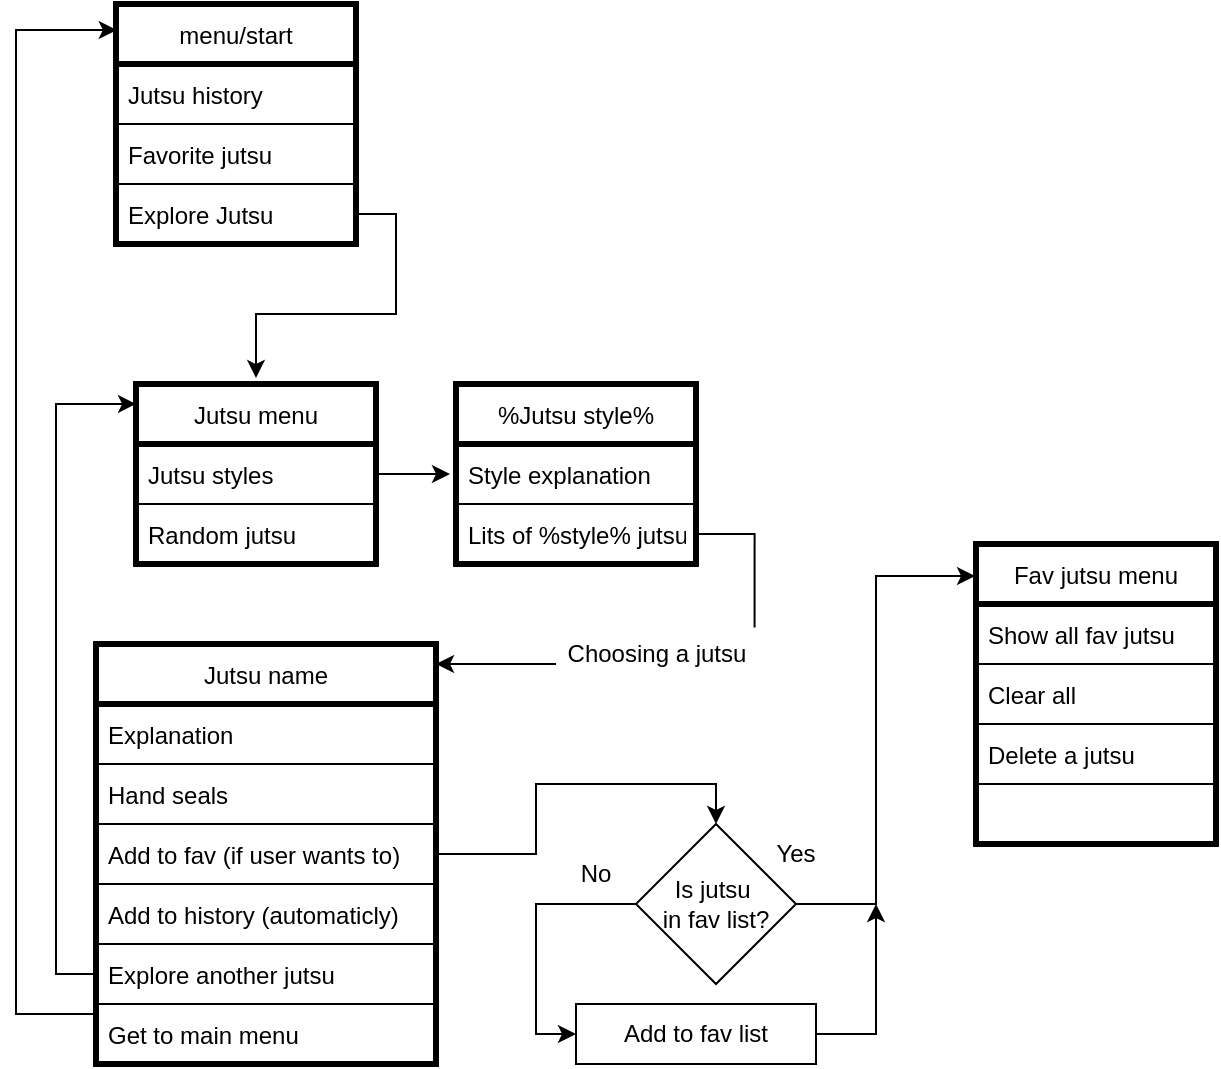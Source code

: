 <mxfile version="18.0.5" type="github">
  <diagram id="U3MrBjE8-kMof_1osqsS" name="Page-1">
    <mxGraphModel dx="1069" dy="632" grid="1" gridSize="10" guides="1" tooltips="1" connect="1" arrows="1" fold="1" page="1" pageScale="1" pageWidth="827" pageHeight="1169" math="0" shadow="0">
      <root>
        <mxCell id="0" />
        <mxCell id="1" parent="0" />
        <mxCell id="c3NKIqUfqil0ogxzN9lb-2" value="menu/start" style="swimlane;fontStyle=0;childLayout=stackLayout;horizontal=1;startSize=30;horizontalStack=0;resizeParent=1;resizeParentMax=0;resizeLast=0;collapsible=1;marginBottom=0;gradientColor=none;gradientDirection=east;fillColor=default;perimeterSpacing=3;strokeWidth=3;" vertex="1" parent="1">
          <mxGeometry x="160" y="30" width="120" height="120" as="geometry" />
        </mxCell>
        <mxCell id="c3NKIqUfqil0ogxzN9lb-4" value="Jutsu history" style="text;strokeColor=default;fillColor=none;align=left;verticalAlign=middle;spacingLeft=4;spacingRight=4;overflow=hidden;points=[[0,0.5],[1,0.5]];portConstraint=eastwest;rotatable=0;strokeWidth=1;" vertex="1" parent="c3NKIqUfqil0ogxzN9lb-2">
          <mxGeometry y="30" width="120" height="30" as="geometry" />
        </mxCell>
        <mxCell id="c3NKIqUfqil0ogxzN9lb-3" value="Favorite jutsu" style="text;strokeColor=default;fillColor=none;align=left;verticalAlign=middle;spacingLeft=4;spacingRight=4;overflow=hidden;points=[[0,0.5],[1,0.5]];portConstraint=eastwest;rotatable=0;" vertex="1" parent="c3NKIqUfqil0ogxzN9lb-2">
          <mxGeometry y="60" width="120" height="30" as="geometry" />
        </mxCell>
        <mxCell id="c3NKIqUfqil0ogxzN9lb-5" value="Explore Jutsu" style="text;strokeColor=none;fillColor=none;align=left;verticalAlign=middle;spacingLeft=4;spacingRight=4;overflow=hidden;points=[[0,0.5],[1,0.5]];portConstraint=eastwest;rotatable=0;" vertex="1" parent="c3NKIqUfqil0ogxzN9lb-2">
          <mxGeometry y="90" width="120" height="30" as="geometry" />
        </mxCell>
        <mxCell id="c3NKIqUfqil0ogxzN9lb-11" value="Jutsu menu" style="swimlane;fontStyle=0;childLayout=stackLayout;horizontal=1;startSize=30;horizontalStack=0;resizeParent=1;resizeParentMax=0;resizeLast=0;collapsible=1;marginBottom=0;gradientColor=none;gradientDirection=east;fillColor=default;perimeterSpacing=3;strokeWidth=3;" vertex="1" parent="1">
          <mxGeometry x="170" y="220" width="120" height="90" as="geometry" />
        </mxCell>
        <mxCell id="c3NKIqUfqil0ogxzN9lb-12" value="Jutsu styles" style="text;strokeColor=none;fillColor=none;align=left;verticalAlign=middle;spacingLeft=4;spacingRight=4;overflow=hidden;points=[[0,0.5],[1,0.5]];portConstraint=eastwest;rotatable=0;" vertex="1" parent="c3NKIqUfqil0ogxzN9lb-11">
          <mxGeometry y="30" width="120" height="30" as="geometry" />
        </mxCell>
        <mxCell id="c3NKIqUfqil0ogxzN9lb-13" value="Random jutsu" style="text;strokeColor=default;fillColor=none;align=left;verticalAlign=middle;spacingLeft=4;spacingRight=4;overflow=hidden;points=[[0,0.5],[1,0.5]];portConstraint=eastwest;rotatable=0;strokeWidth=1;" vertex="1" parent="c3NKIqUfqil0ogxzN9lb-11">
          <mxGeometry y="60" width="120" height="30" as="geometry" />
        </mxCell>
        <mxCell id="c3NKIqUfqil0ogxzN9lb-15" style="edgeStyle=orthogonalEdgeStyle;rounded=0;orthogonalLoop=1;jettySize=auto;html=1;entryX=0.5;entryY=0;entryDx=0;entryDy=0;" edge="1" parent="1" source="c3NKIqUfqil0ogxzN9lb-5" target="c3NKIqUfqil0ogxzN9lb-11">
          <mxGeometry relative="1" as="geometry" />
        </mxCell>
        <mxCell id="c3NKIqUfqil0ogxzN9lb-16" value="%Jutsu style%" style="swimlane;fontStyle=0;childLayout=stackLayout;horizontal=1;startSize=30;horizontalStack=0;resizeParent=1;resizeParentMax=0;resizeLast=0;collapsible=1;marginBottom=0;gradientColor=none;gradientDirection=east;fillColor=default;perimeterSpacing=3;strokeWidth=3;" vertex="1" parent="1">
          <mxGeometry x="330" y="220" width="120" height="90" as="geometry" />
        </mxCell>
        <mxCell id="c3NKIqUfqil0ogxzN9lb-18" value="Style explanation" style="text;strokeColor=default;fillColor=none;align=left;verticalAlign=middle;spacingLeft=4;spacingRight=4;overflow=hidden;points=[[0,0.5],[1,0.5]];portConstraint=eastwest;rotatable=0;strokeWidth=1;" vertex="1" parent="c3NKIqUfqil0ogxzN9lb-16">
          <mxGeometry y="30" width="120" height="30" as="geometry" />
        </mxCell>
        <mxCell id="c3NKIqUfqil0ogxzN9lb-19" value="Lits of %style% jutsu" style="text;strokeColor=none;fillColor=none;align=left;verticalAlign=middle;spacingLeft=4;spacingRight=4;overflow=hidden;points=[[0,0.5],[1,0.5]];portConstraint=eastwest;rotatable=0;" vertex="1" parent="c3NKIqUfqil0ogxzN9lb-16">
          <mxGeometry y="60" width="120" height="30" as="geometry" />
        </mxCell>
        <mxCell id="c3NKIqUfqil0ogxzN9lb-20" style="edgeStyle=orthogonalEdgeStyle;rounded=0;orthogonalLoop=1;jettySize=auto;html=1;entryX=0;entryY=0.5;entryDx=0;entryDy=0;" edge="1" parent="1" source="c3NKIqUfqil0ogxzN9lb-12" target="c3NKIqUfqil0ogxzN9lb-16">
          <mxGeometry relative="1" as="geometry" />
        </mxCell>
        <mxCell id="c3NKIqUfqil0ogxzN9lb-22" value="Jutsu name" style="swimlane;fontStyle=0;childLayout=stackLayout;horizontal=1;startSize=30;horizontalStack=0;resizeParent=1;resizeParentMax=0;resizeLast=0;collapsible=1;marginBottom=0;gradientColor=none;gradientDirection=east;fillColor=default;perimeterSpacing=3;strokeWidth=3;" vertex="1" parent="1">
          <mxGeometry x="150" y="350" width="170" height="210" as="geometry" />
        </mxCell>
        <mxCell id="c3NKIqUfqil0ogxzN9lb-23" value="Explanation" style="text;strokeColor=none;fillColor=none;align=left;verticalAlign=middle;spacingLeft=4;spacingRight=4;overflow=hidden;points=[[0,0.5],[1,0.5]];portConstraint=eastwest;rotatable=0;" vertex="1" parent="c3NKIqUfqil0ogxzN9lb-22">
          <mxGeometry y="30" width="170" height="30" as="geometry" />
        </mxCell>
        <mxCell id="c3NKIqUfqil0ogxzN9lb-24" value="Hand seals" style="text;strokeColor=default;fillColor=none;align=left;verticalAlign=middle;spacingLeft=4;spacingRight=4;overflow=hidden;points=[[0,0.5],[1,0.5]];portConstraint=eastwest;rotatable=0;strokeWidth=1;" vertex="1" parent="c3NKIqUfqil0ogxzN9lb-22">
          <mxGeometry y="60" width="170" height="30" as="geometry" />
        </mxCell>
        <mxCell id="c3NKIqUfqil0ogxzN9lb-25" value="Add to fav (if user wants to)" style="text;strokeColor=none;fillColor=none;align=left;verticalAlign=middle;spacingLeft=4;spacingRight=4;overflow=hidden;points=[[0,0.5],[1,0.5]];portConstraint=eastwest;rotatable=0;" vertex="1" parent="c3NKIqUfqil0ogxzN9lb-22">
          <mxGeometry y="90" width="170" height="30" as="geometry" />
        </mxCell>
        <mxCell id="c3NKIqUfqil0ogxzN9lb-26" value="Add to history (automaticly)" style="text;strokeColor=default;fillColor=none;align=left;verticalAlign=middle;spacingLeft=4;spacingRight=4;overflow=hidden;points=[[0,0.5],[1,0.5]];portConstraint=eastwest;rotatable=0;perimeterSpacing=1;" vertex="1" parent="c3NKIqUfqil0ogxzN9lb-22">
          <mxGeometry y="120" width="170" height="30" as="geometry" />
        </mxCell>
        <mxCell id="c3NKIqUfqil0ogxzN9lb-28" value="Explore another jutsu" style="text;strokeColor=default;fillColor=none;align=left;verticalAlign=middle;spacingLeft=4;spacingRight=4;overflow=hidden;points=[[0,0.5],[1,0.5]];portConstraint=eastwest;rotatable=0;perimeterSpacing=1;" vertex="1" parent="c3NKIqUfqil0ogxzN9lb-22">
          <mxGeometry y="150" width="170" height="30" as="geometry" />
        </mxCell>
        <mxCell id="c3NKIqUfqil0ogxzN9lb-27" value="Get to main menu" style="text;strokeColor=default;fillColor=none;align=left;verticalAlign=middle;spacingLeft=4;spacingRight=4;overflow=hidden;points=[[0,0.5],[1,0.5]];portConstraint=eastwest;rotatable=0;perimeterSpacing=1;" vertex="1" parent="c3NKIqUfqil0ogxzN9lb-22">
          <mxGeometry y="180" width="170" height="30" as="geometry" />
        </mxCell>
        <mxCell id="c3NKIqUfqil0ogxzN9lb-30" style="edgeStyle=orthogonalEdgeStyle;rounded=0;orthogonalLoop=1;jettySize=auto;html=1;entryX=0.024;entryY=0.135;entryDx=0;entryDy=0;entryPerimeter=0;" edge="1" parent="1" source="c3NKIqUfqil0ogxzN9lb-28" target="c3NKIqUfqil0ogxzN9lb-11">
          <mxGeometry relative="1" as="geometry" />
        </mxCell>
        <mxCell id="c3NKIqUfqil0ogxzN9lb-31" style="edgeStyle=orthogonalEdgeStyle;rounded=0;orthogonalLoop=1;jettySize=auto;html=1;entryX=0.027;entryY=0.127;entryDx=0;entryDy=0;entryPerimeter=0;" edge="1" parent="1" source="c3NKIqUfqil0ogxzN9lb-27" target="c3NKIqUfqil0ogxzN9lb-2">
          <mxGeometry relative="1" as="geometry">
            <Array as="points">
              <mxPoint x="110" y="535" />
              <mxPoint x="110" y="43" />
            </Array>
          </mxGeometry>
        </mxCell>
        <mxCell id="c3NKIqUfqil0ogxzN9lb-33" style="edgeStyle=orthogonalEdgeStyle;rounded=0;orthogonalLoop=1;jettySize=auto;html=1;entryX=0.983;entryY=0.06;entryDx=0;entryDy=0;entryPerimeter=0;startArrow=none;" edge="1" parent="1" source="c3NKIqUfqil0ogxzN9lb-34" target="c3NKIqUfqil0ogxzN9lb-22">
          <mxGeometry relative="1" as="geometry">
            <Array as="points">
              <mxPoint x="360" y="360" />
              <mxPoint x="360" y="360" />
            </Array>
          </mxGeometry>
        </mxCell>
        <mxCell id="c3NKIqUfqil0ogxzN9lb-34" value="Choosing a jutsu" style="text;html=1;strokeColor=none;fillColor=none;align=center;verticalAlign=middle;whiteSpace=wrap;rounded=0;" vertex="1" parent="1">
          <mxGeometry x="380" y="340" width="101" height="30" as="geometry" />
        </mxCell>
        <mxCell id="c3NKIqUfqil0ogxzN9lb-36" value="" style="edgeStyle=orthogonalEdgeStyle;rounded=0;orthogonalLoop=1;jettySize=auto;html=1;entryX=0.983;entryY=0.06;entryDx=0;entryDy=0;entryPerimeter=0;endArrow=none;" edge="1" parent="1" source="c3NKIqUfqil0ogxzN9lb-19" target="c3NKIqUfqil0ogxzN9lb-34">
          <mxGeometry relative="1" as="geometry">
            <mxPoint x="330" y="295" as="sourcePoint" />
            <mxPoint x="330.008" y="349.96" as="targetPoint" />
          </mxGeometry>
        </mxCell>
        <mxCell id="c3NKIqUfqil0ogxzN9lb-46" style="edgeStyle=orthogonalEdgeStyle;rounded=0;orthogonalLoop=1;jettySize=auto;html=1;entryX=0;entryY=0.5;entryDx=0;entryDy=0;" edge="1" parent="1" source="c3NKIqUfqil0ogxzN9lb-41" target="c3NKIqUfqil0ogxzN9lb-43">
          <mxGeometry relative="1" as="geometry">
            <Array as="points">
              <mxPoint x="370" y="480" />
              <mxPoint x="370" y="545" />
            </Array>
          </mxGeometry>
        </mxCell>
        <mxCell id="c3NKIqUfqil0ogxzN9lb-56" style="edgeStyle=orthogonalEdgeStyle;rounded=0;orthogonalLoop=1;jettySize=auto;html=1;entryX=0.02;entryY=0.122;entryDx=0;entryDy=0;entryPerimeter=0;" edge="1" parent="1" source="c3NKIqUfqil0ogxzN9lb-41" target="c3NKIqUfqil0ogxzN9lb-51">
          <mxGeometry relative="1" as="geometry">
            <Array as="points">
              <mxPoint x="540" y="480" />
              <mxPoint x="540" y="316" />
            </Array>
          </mxGeometry>
        </mxCell>
        <mxCell id="c3NKIqUfqil0ogxzN9lb-41" value="Is jutsu&amp;nbsp;&lt;br&gt;in fav list?" style="rhombus;whiteSpace=wrap;html=1;strokeColor=default;strokeWidth=1;fillColor=default;gradientColor=none;gradientDirection=east;" vertex="1" parent="1">
          <mxGeometry x="420" y="440" width="80" height="80" as="geometry" />
        </mxCell>
        <mxCell id="c3NKIqUfqil0ogxzN9lb-42" style="edgeStyle=orthogonalEdgeStyle;rounded=0;orthogonalLoop=1;jettySize=auto;html=1;entryX=0.5;entryY=0;entryDx=0;entryDy=0;" edge="1" parent="1" source="c3NKIqUfqil0ogxzN9lb-25" target="c3NKIqUfqil0ogxzN9lb-41">
          <mxGeometry relative="1" as="geometry">
            <Array as="points">
              <mxPoint x="370" y="455" />
              <mxPoint x="370" y="420" />
              <mxPoint x="460" y="420" />
            </Array>
          </mxGeometry>
        </mxCell>
        <mxCell id="c3NKIqUfqil0ogxzN9lb-57" style="edgeStyle=orthogonalEdgeStyle;rounded=0;orthogonalLoop=1;jettySize=auto;html=1;" edge="1" parent="1" source="c3NKIqUfqil0ogxzN9lb-43">
          <mxGeometry relative="1" as="geometry">
            <mxPoint x="540.0" y="480" as="targetPoint" />
            <Array as="points">
              <mxPoint x="540" y="545" />
            </Array>
          </mxGeometry>
        </mxCell>
        <mxCell id="c3NKIqUfqil0ogxzN9lb-43" value="Add to fav list" style="rounded=0;whiteSpace=wrap;html=1;strokeColor=default;strokeWidth=1;fillColor=default;gradientColor=none;gradientDirection=east;" vertex="1" parent="1">
          <mxGeometry x="390" y="530" width="120" height="30" as="geometry" />
        </mxCell>
        <mxCell id="c3NKIqUfqil0ogxzN9lb-47" value="Yes" style="text;html=1;strokeColor=none;fillColor=none;align=center;verticalAlign=middle;whiteSpace=wrap;rounded=0;" vertex="1" parent="1">
          <mxGeometry x="470" y="440" width="60" height="30" as="geometry" />
        </mxCell>
        <mxCell id="c3NKIqUfqil0ogxzN9lb-49" value="No" style="text;html=1;strokeColor=none;fillColor=none;align=center;verticalAlign=middle;whiteSpace=wrap;rounded=0;" vertex="1" parent="1">
          <mxGeometry x="370" y="450" width="60" height="30" as="geometry" />
        </mxCell>
        <mxCell id="c3NKIqUfqil0ogxzN9lb-51" value="Fav jutsu menu" style="swimlane;fontStyle=0;childLayout=stackLayout;horizontal=1;startSize=30;horizontalStack=0;resizeParent=1;resizeParentMax=0;resizeLast=0;collapsible=1;marginBottom=0;gradientColor=none;gradientDirection=east;fillColor=default;perimeterSpacing=3;strokeWidth=3;" vertex="1" parent="1">
          <mxGeometry x="590" y="300" width="120" height="150" as="geometry" />
        </mxCell>
        <mxCell id="c3NKIqUfqil0ogxzN9lb-52" value="Show all fav jutsu" style="text;strokeColor=none;fillColor=none;align=left;verticalAlign=middle;spacingLeft=4;spacingRight=4;overflow=hidden;points=[[0,0.5],[1,0.5]];portConstraint=eastwest;rotatable=0;" vertex="1" parent="c3NKIqUfqil0ogxzN9lb-51">
          <mxGeometry y="30" width="120" height="30" as="geometry" />
        </mxCell>
        <mxCell id="c3NKIqUfqil0ogxzN9lb-53" value="Clear all" style="text;strokeColor=default;fillColor=none;align=left;verticalAlign=middle;spacingLeft=4;spacingRight=4;overflow=hidden;points=[[0,0.5],[1,0.5]];portConstraint=eastwest;rotatable=0;strokeWidth=1;" vertex="1" parent="c3NKIqUfqil0ogxzN9lb-51">
          <mxGeometry y="60" width="120" height="30" as="geometry" />
        </mxCell>
        <mxCell id="c3NKIqUfqil0ogxzN9lb-54" value="Delete a jutsu" style="text;strokeColor=none;fillColor=none;align=left;verticalAlign=middle;spacingLeft=4;spacingRight=4;overflow=hidden;points=[[0,0.5],[1,0.5]];portConstraint=eastwest;rotatable=0;" vertex="1" parent="c3NKIqUfqil0ogxzN9lb-51">
          <mxGeometry y="90" width="120" height="30" as="geometry" />
        </mxCell>
        <mxCell id="c3NKIqUfqil0ogxzN9lb-55" style="text;strokeColor=default;fillColor=none;align=left;verticalAlign=middle;spacingLeft=4;spacingRight=4;overflow=hidden;points=[[0,0.5],[1,0.5]];portConstraint=eastwest;rotatable=0;" vertex="1" parent="c3NKIqUfqil0ogxzN9lb-51">
          <mxGeometry y="120" width="120" height="30" as="geometry" />
        </mxCell>
      </root>
    </mxGraphModel>
  </diagram>
</mxfile>
